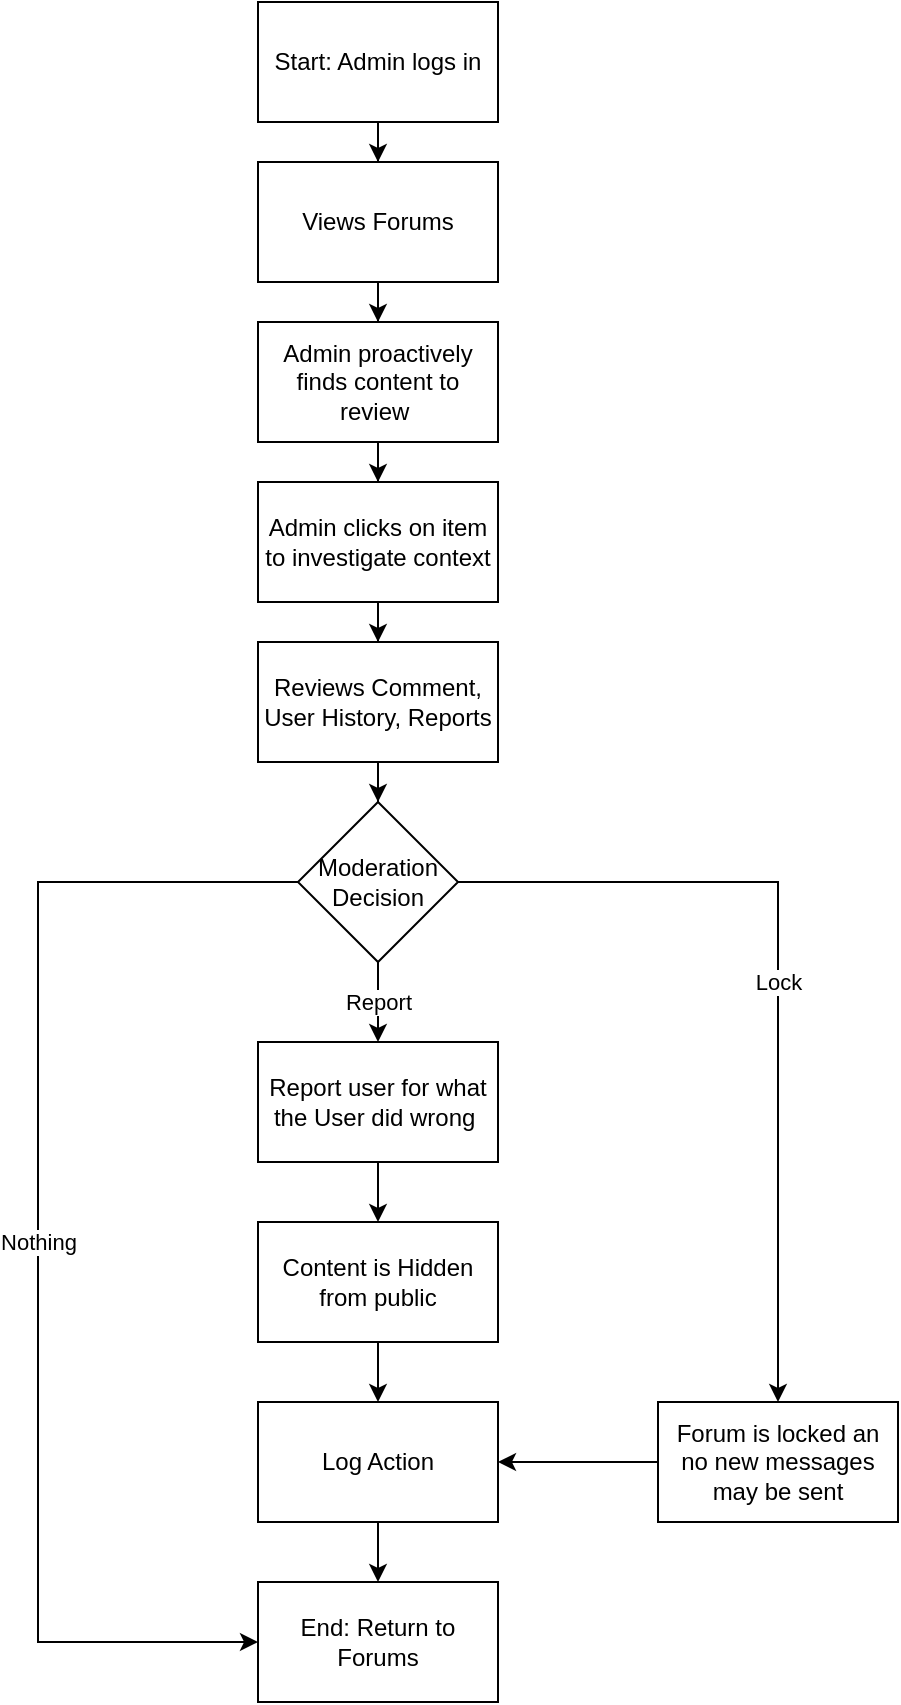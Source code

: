 <mxfile version="28.2.5">
  <diagram name="Page-1" id="ufOg6iHCkvu547cmRVjr">
    <mxGraphModel dx="1098" dy="606" grid="1" gridSize="10" guides="1" tooltips="1" connect="1" arrows="1" fold="1" page="1" pageScale="1" pageWidth="850" pageHeight="1100" math="0" shadow="0">
      <root>
        <mxCell id="0" />
        <mxCell id="1" parent="0" />
        <mxCell id="vYMBH0_JP5d8pap78SAL-3" value="" style="edgeStyle=orthogonalEdgeStyle;rounded=0;orthogonalLoop=1;jettySize=auto;html=1;" edge="1" parent="1" source="vYMBH0_JP5d8pap78SAL-1" target="vYMBH0_JP5d8pap78SAL-2">
          <mxGeometry relative="1" as="geometry" />
        </mxCell>
        <mxCell id="vYMBH0_JP5d8pap78SAL-1" value="Start: Admin logs in" style="rounded=0;whiteSpace=wrap;html=1;" vertex="1" parent="1">
          <mxGeometry x="340" y="10" width="120" height="60" as="geometry" />
        </mxCell>
        <mxCell id="vYMBH0_JP5d8pap78SAL-5" value="" style="edgeStyle=orthogonalEdgeStyle;rounded=0;orthogonalLoop=1;jettySize=auto;html=1;" edge="1" parent="1" source="vYMBH0_JP5d8pap78SAL-2" target="vYMBH0_JP5d8pap78SAL-4">
          <mxGeometry relative="1" as="geometry" />
        </mxCell>
        <mxCell id="vYMBH0_JP5d8pap78SAL-2" value="Views Forums" style="whiteSpace=wrap;html=1;rounded=0;" vertex="1" parent="1">
          <mxGeometry x="340" y="90" width="120" height="60" as="geometry" />
        </mxCell>
        <mxCell id="vYMBH0_JP5d8pap78SAL-7" value="" style="edgeStyle=orthogonalEdgeStyle;rounded=0;orthogonalLoop=1;jettySize=auto;html=1;" edge="1" parent="1" source="vYMBH0_JP5d8pap78SAL-4" target="vYMBH0_JP5d8pap78SAL-6">
          <mxGeometry relative="1" as="geometry" />
        </mxCell>
        <mxCell id="vYMBH0_JP5d8pap78SAL-4" value="Admin proactively finds content to review&amp;nbsp;" style="whiteSpace=wrap;html=1;rounded=0;" vertex="1" parent="1">
          <mxGeometry x="340" y="170" width="120" height="60" as="geometry" />
        </mxCell>
        <mxCell id="vYMBH0_JP5d8pap78SAL-9" value="" style="edgeStyle=orthogonalEdgeStyle;rounded=0;orthogonalLoop=1;jettySize=auto;html=1;" edge="1" parent="1" source="vYMBH0_JP5d8pap78SAL-6" target="vYMBH0_JP5d8pap78SAL-8">
          <mxGeometry relative="1" as="geometry" />
        </mxCell>
        <mxCell id="vYMBH0_JP5d8pap78SAL-6" value="Admin clicks on item to investigate context" style="whiteSpace=wrap;html=1;rounded=0;" vertex="1" parent="1">
          <mxGeometry x="340" y="250" width="120" height="60" as="geometry" />
        </mxCell>
        <mxCell id="vYMBH0_JP5d8pap78SAL-13" value="" style="edgeStyle=orthogonalEdgeStyle;rounded=0;orthogonalLoop=1;jettySize=auto;html=1;" edge="1" parent="1" source="vYMBH0_JP5d8pap78SAL-8" target="vYMBH0_JP5d8pap78SAL-12">
          <mxGeometry relative="1" as="geometry" />
        </mxCell>
        <mxCell id="vYMBH0_JP5d8pap78SAL-8" value="Reviews Comment, User History, Reports" style="whiteSpace=wrap;html=1;rounded=0;" vertex="1" parent="1">
          <mxGeometry x="340" y="330" width="120" height="60" as="geometry" />
        </mxCell>
        <mxCell id="vYMBH0_JP5d8pap78SAL-15" value="Report" style="edgeStyle=orthogonalEdgeStyle;rounded=0;orthogonalLoop=1;jettySize=auto;html=1;" edge="1" parent="1" source="vYMBH0_JP5d8pap78SAL-12" target="vYMBH0_JP5d8pap78SAL-14">
          <mxGeometry relative="1" as="geometry" />
        </mxCell>
        <mxCell id="vYMBH0_JP5d8pap78SAL-23" value="Lock" style="edgeStyle=orthogonalEdgeStyle;rounded=0;orthogonalLoop=1;jettySize=auto;html=1;" edge="1" parent="1" source="vYMBH0_JP5d8pap78SAL-12" target="vYMBH0_JP5d8pap78SAL-22">
          <mxGeometry relative="1" as="geometry" />
        </mxCell>
        <mxCell id="vYMBH0_JP5d8pap78SAL-12" value="Moderation Decision" style="rhombus;whiteSpace=wrap;html=1;rounded=0;" vertex="1" parent="1">
          <mxGeometry x="360" y="410" width="80" height="80" as="geometry" />
        </mxCell>
        <mxCell id="vYMBH0_JP5d8pap78SAL-17" value="" style="edgeStyle=orthogonalEdgeStyle;rounded=0;orthogonalLoop=1;jettySize=auto;html=1;" edge="1" parent="1" source="vYMBH0_JP5d8pap78SAL-14" target="vYMBH0_JP5d8pap78SAL-16">
          <mxGeometry relative="1" as="geometry" />
        </mxCell>
        <mxCell id="vYMBH0_JP5d8pap78SAL-14" value="Report user for what the User did wrong&amp;nbsp;" style="whiteSpace=wrap;html=1;rounded=0;" vertex="1" parent="1">
          <mxGeometry x="340" y="530" width="120" height="60" as="geometry" />
        </mxCell>
        <mxCell id="vYMBH0_JP5d8pap78SAL-19" value="" style="edgeStyle=orthogonalEdgeStyle;rounded=0;orthogonalLoop=1;jettySize=auto;html=1;" edge="1" parent="1" source="vYMBH0_JP5d8pap78SAL-16" target="vYMBH0_JP5d8pap78SAL-18">
          <mxGeometry relative="1" as="geometry" />
        </mxCell>
        <mxCell id="vYMBH0_JP5d8pap78SAL-16" value="Content is Hidden from public" style="whiteSpace=wrap;html=1;rounded=0;" vertex="1" parent="1">
          <mxGeometry x="340" y="620" width="120" height="60" as="geometry" />
        </mxCell>
        <mxCell id="vYMBH0_JP5d8pap78SAL-21" value="" style="edgeStyle=orthogonalEdgeStyle;rounded=0;orthogonalLoop=1;jettySize=auto;html=1;" edge="1" parent="1" source="vYMBH0_JP5d8pap78SAL-18" target="vYMBH0_JP5d8pap78SAL-20">
          <mxGeometry relative="1" as="geometry" />
        </mxCell>
        <mxCell id="vYMBH0_JP5d8pap78SAL-18" value="Log Action" style="whiteSpace=wrap;html=1;rounded=0;" vertex="1" parent="1">
          <mxGeometry x="340" y="710" width="120" height="60" as="geometry" />
        </mxCell>
        <mxCell id="vYMBH0_JP5d8pap78SAL-20" value="End: Return to Forums" style="whiteSpace=wrap;html=1;rounded=0;" vertex="1" parent="1">
          <mxGeometry x="340" y="800" width="120" height="60" as="geometry" />
        </mxCell>
        <mxCell id="vYMBH0_JP5d8pap78SAL-24" value="" style="edgeStyle=orthogonalEdgeStyle;rounded=0;orthogonalLoop=1;jettySize=auto;html=1;" edge="1" parent="1" source="vYMBH0_JP5d8pap78SAL-22" target="vYMBH0_JP5d8pap78SAL-18">
          <mxGeometry relative="1" as="geometry" />
        </mxCell>
        <mxCell id="vYMBH0_JP5d8pap78SAL-22" value="Forum is locked an no new messages may be sent" style="whiteSpace=wrap;html=1;rounded=0;" vertex="1" parent="1">
          <mxGeometry x="540" y="710" width="120" height="60" as="geometry" />
        </mxCell>
        <mxCell id="vYMBH0_JP5d8pap78SAL-25" value="Nothing" style="endArrow=classic;html=1;rounded=0;exitX=0;exitY=0.5;exitDx=0;exitDy=0;entryX=0;entryY=0.5;entryDx=0;entryDy=0;" edge="1" parent="1" source="vYMBH0_JP5d8pap78SAL-12" target="vYMBH0_JP5d8pap78SAL-20">
          <mxGeometry width="50" height="50" relative="1" as="geometry">
            <mxPoint x="410" y="680" as="sourcePoint" />
            <mxPoint x="460" y="630" as="targetPoint" />
            <Array as="points">
              <mxPoint x="230" y="450" />
              <mxPoint x="230" y="830" />
            </Array>
          </mxGeometry>
        </mxCell>
      </root>
    </mxGraphModel>
  </diagram>
</mxfile>
